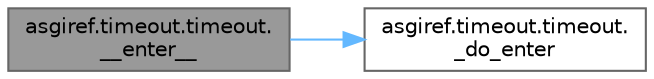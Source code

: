 digraph "asgiref.timeout.timeout.__enter__"
{
 // LATEX_PDF_SIZE
  bgcolor="transparent";
  edge [fontname=Helvetica,fontsize=10,labelfontname=Helvetica,labelfontsize=10];
  node [fontname=Helvetica,fontsize=10,shape=box,height=0.2,width=0.4];
  rankdir="LR";
  Node1 [id="Node000001",label="asgiref.timeout.timeout.\l__enter__",height=0.2,width=0.4,color="gray40", fillcolor="grey60", style="filled", fontcolor="black",tooltip=" "];
  Node1 -> Node2 [id="edge1_Node000001_Node000002",color="steelblue1",style="solid",tooltip=" "];
  Node2 [id="Node000002",label="asgiref.timeout.timeout.\l_do_enter",height=0.2,width=0.4,color="grey40", fillcolor="white", style="filled",URL="$classasgiref_1_1timeout_1_1timeout.html#ac538639ad42a8acfc471c619b28f9f89",tooltip=" "];
}

